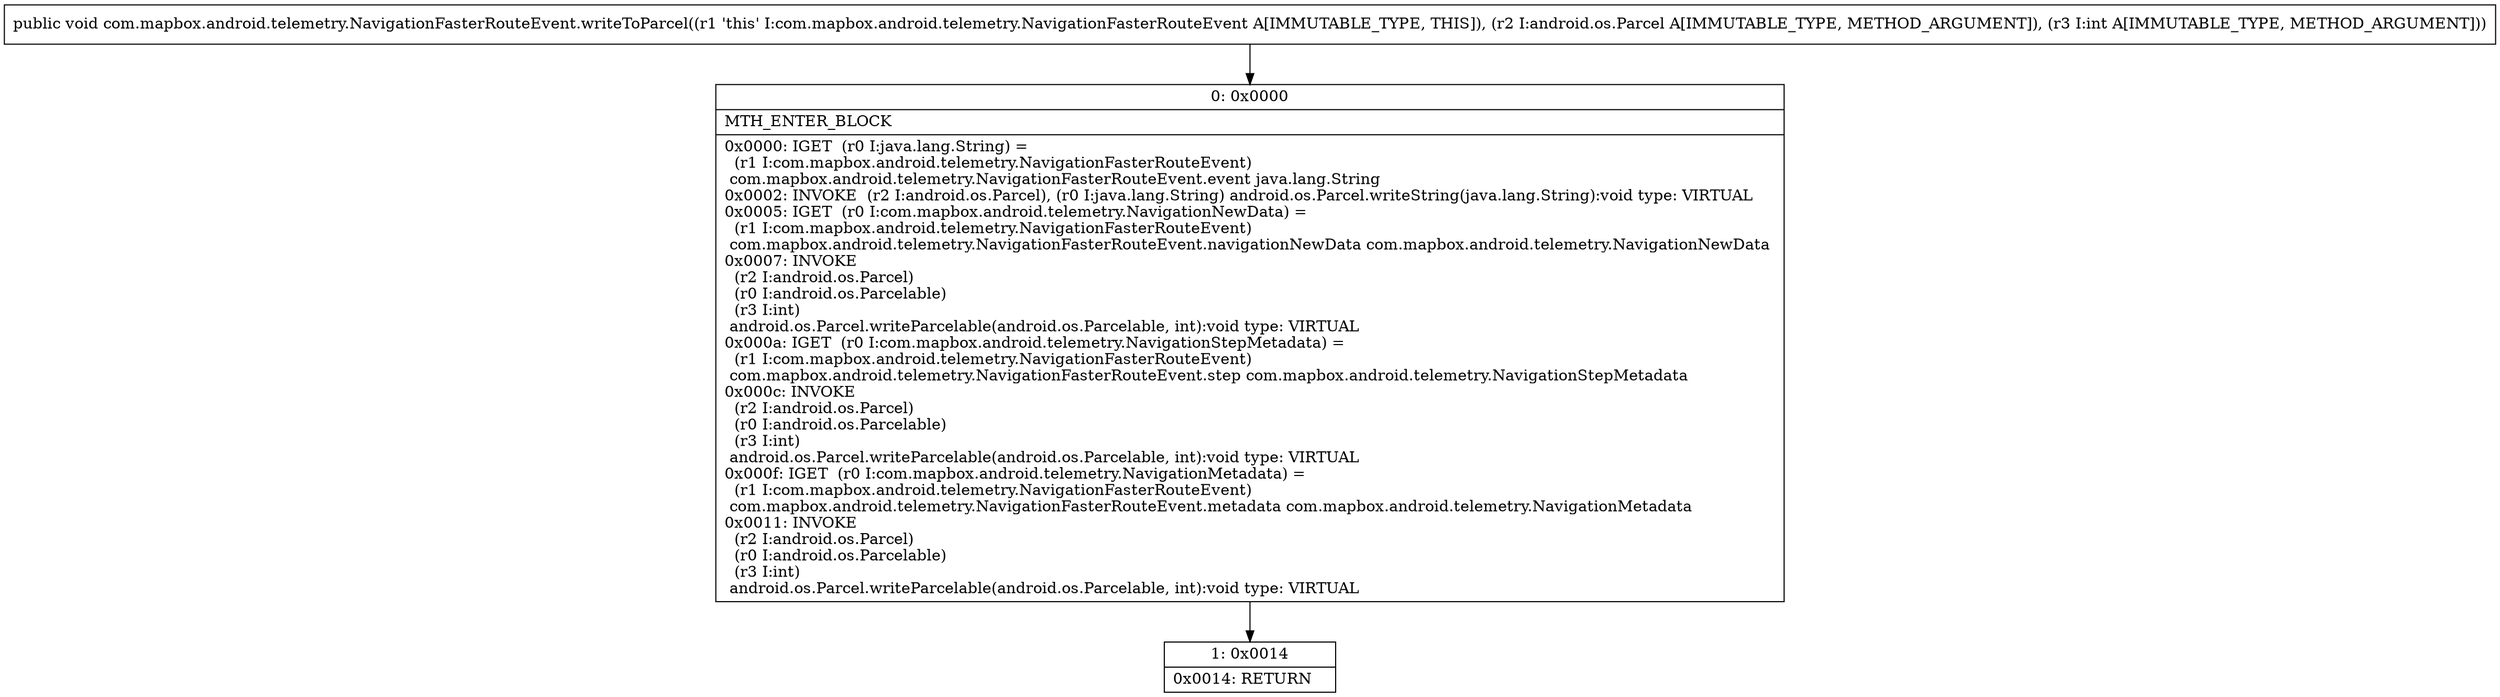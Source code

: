 digraph "CFG forcom.mapbox.android.telemetry.NavigationFasterRouteEvent.writeToParcel(Landroid\/os\/Parcel;I)V" {
Node_0 [shape=record,label="{0\:\ 0x0000|MTH_ENTER_BLOCK\l|0x0000: IGET  (r0 I:java.lang.String) = \l  (r1 I:com.mapbox.android.telemetry.NavigationFasterRouteEvent)\l com.mapbox.android.telemetry.NavigationFasterRouteEvent.event java.lang.String \l0x0002: INVOKE  (r2 I:android.os.Parcel), (r0 I:java.lang.String) android.os.Parcel.writeString(java.lang.String):void type: VIRTUAL \l0x0005: IGET  (r0 I:com.mapbox.android.telemetry.NavigationNewData) = \l  (r1 I:com.mapbox.android.telemetry.NavigationFasterRouteEvent)\l com.mapbox.android.telemetry.NavigationFasterRouteEvent.navigationNewData com.mapbox.android.telemetry.NavigationNewData \l0x0007: INVOKE  \l  (r2 I:android.os.Parcel)\l  (r0 I:android.os.Parcelable)\l  (r3 I:int)\l android.os.Parcel.writeParcelable(android.os.Parcelable, int):void type: VIRTUAL \l0x000a: IGET  (r0 I:com.mapbox.android.telemetry.NavigationStepMetadata) = \l  (r1 I:com.mapbox.android.telemetry.NavigationFasterRouteEvent)\l com.mapbox.android.telemetry.NavigationFasterRouteEvent.step com.mapbox.android.telemetry.NavigationStepMetadata \l0x000c: INVOKE  \l  (r2 I:android.os.Parcel)\l  (r0 I:android.os.Parcelable)\l  (r3 I:int)\l android.os.Parcel.writeParcelable(android.os.Parcelable, int):void type: VIRTUAL \l0x000f: IGET  (r0 I:com.mapbox.android.telemetry.NavigationMetadata) = \l  (r1 I:com.mapbox.android.telemetry.NavigationFasterRouteEvent)\l com.mapbox.android.telemetry.NavigationFasterRouteEvent.metadata com.mapbox.android.telemetry.NavigationMetadata \l0x0011: INVOKE  \l  (r2 I:android.os.Parcel)\l  (r0 I:android.os.Parcelable)\l  (r3 I:int)\l android.os.Parcel.writeParcelable(android.os.Parcelable, int):void type: VIRTUAL \l}"];
Node_1 [shape=record,label="{1\:\ 0x0014|0x0014: RETURN   \l}"];
MethodNode[shape=record,label="{public void com.mapbox.android.telemetry.NavigationFasterRouteEvent.writeToParcel((r1 'this' I:com.mapbox.android.telemetry.NavigationFasterRouteEvent A[IMMUTABLE_TYPE, THIS]), (r2 I:android.os.Parcel A[IMMUTABLE_TYPE, METHOD_ARGUMENT]), (r3 I:int A[IMMUTABLE_TYPE, METHOD_ARGUMENT])) }"];
MethodNode -> Node_0;
Node_0 -> Node_1;
}

